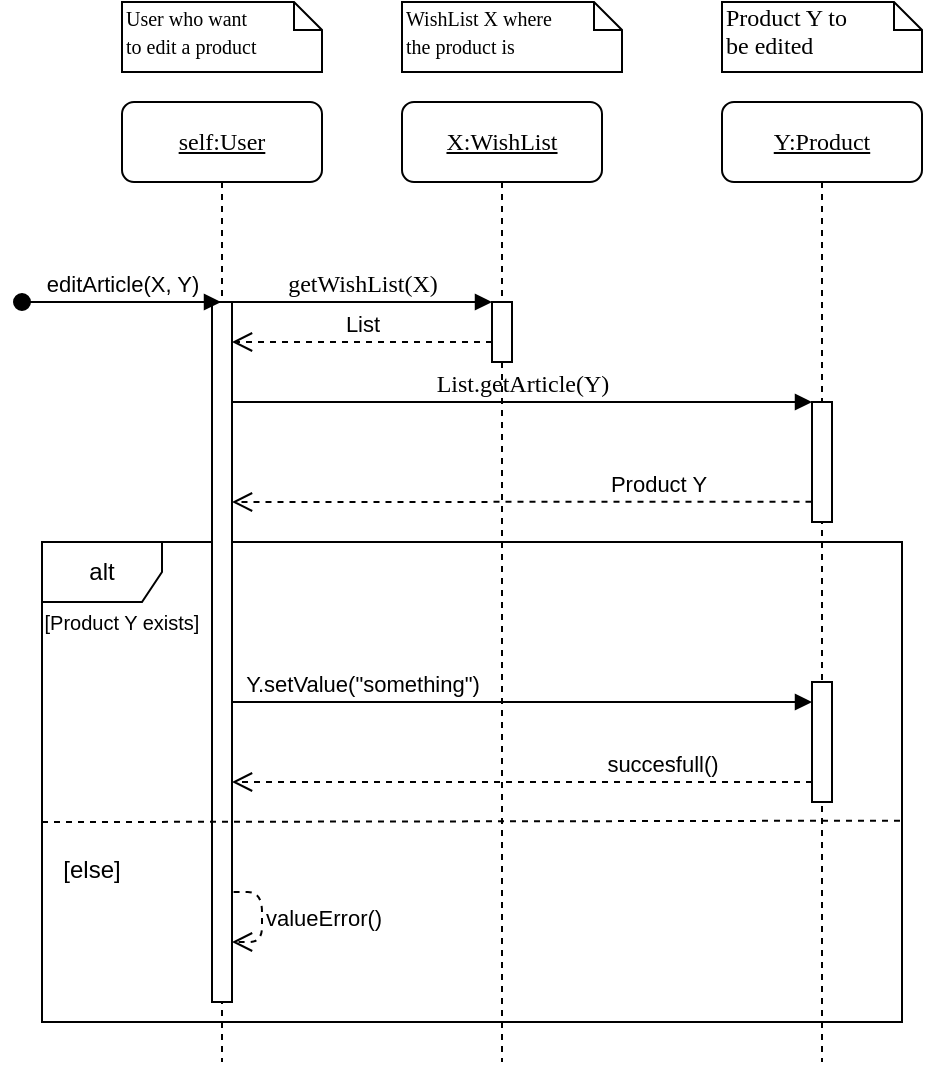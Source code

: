 <mxfile version="12.9.3" type="device"><diagram name="Page-1" id="13e1069c-82ec-6db2-03f1-153e76fe0fe0"><mxGraphModel dx="1024" dy="592" grid="1" gridSize="10" guides="1" tooltips="1" connect="1" arrows="1" fold="1" page="1" pageScale="1" pageWidth="1100" pageHeight="850" background="#ffffff" math="0" shadow="0"><root><mxCell id="0"/><mxCell id="1" parent="0"/><UserObject label="alt" id="jfXD4g-AyFmU0GcLR-id-4"><mxCell style="shape=umlFrame;whiteSpace=wrap;html=1;movable=1;resizable=1;rotatable=1;deletable=1;editable=1;connectable=1;" parent="1" vertex="1"><mxGeometry x="60" y="300" width="430" height="240" as="geometry"/></mxCell></UserObject><mxCell id="7baba1c4bc27f4b0-2" value="&lt;u&gt;X:WishList&lt;/u&gt;" style="shape=umlLifeline;perimeter=lifelinePerimeter;whiteSpace=wrap;html=1;container=1;collapsible=0;recursiveResize=0;outlineConnect=0;rounded=1;shadow=0;comic=0;labelBackgroundColor=none;strokeWidth=1;fontFamily=Verdana;fontSize=12;align=center;" parent="1" vertex="1"><mxGeometry x="240" y="80" width="100" height="480" as="geometry"/></mxCell><mxCell id="7baba1c4bc27f4b0-10" value="" style="html=1;points=[];perimeter=orthogonalPerimeter;rounded=0;shadow=0;comic=0;labelBackgroundColor=none;strokeWidth=1;fontFamily=Verdana;fontSize=12;align=center;" parent="7baba1c4bc27f4b0-2" vertex="1"><mxGeometry x="45" y="100" width="10" height="30" as="geometry"/></mxCell><mxCell id="7baba1c4bc27f4b0-3" value="&lt;u&gt;Y:Product&lt;/u&gt;" style="shape=umlLifeline;perimeter=lifelinePerimeter;whiteSpace=wrap;html=1;container=1;collapsible=0;recursiveResize=0;outlineConnect=0;rounded=1;shadow=0;comic=0;labelBackgroundColor=none;strokeWidth=1;fontFamily=Verdana;fontSize=12;align=center;" parent="1" vertex="1"><mxGeometry x="400" y="80" width="100" height="480" as="geometry"/></mxCell><mxCell id="7baba1c4bc27f4b0-13" value="" style="html=1;points=[];perimeter=orthogonalPerimeter;rounded=0;shadow=0;comic=0;labelBackgroundColor=none;strokeWidth=1;fontFamily=Verdana;fontSize=12;align=center;" parent="7baba1c4bc27f4b0-3" vertex="1"><mxGeometry x="45" y="150" width="10" height="60" as="geometry"/></mxCell><mxCell id="IqQX11sv8yns9VtW2G1i-1" value="" style="html=1;points=[];perimeter=orthogonalPerimeter;rounded=0;shadow=0;comic=0;labelBackgroundColor=none;strokeWidth=1;fontFamily=Verdana;fontSize=12;align=center;" parent="7baba1c4bc27f4b0-3" vertex="1"><mxGeometry x="45" y="290" width="10" height="60" as="geometry"/></mxCell><mxCell id="7baba1c4bc27f4b0-8" value="&lt;u&gt;self:User&lt;/u&gt;" style="shape=umlLifeline;perimeter=lifelinePerimeter;whiteSpace=wrap;html=1;container=1;collapsible=0;recursiveResize=0;outlineConnect=0;rounded=1;shadow=0;comic=0;labelBackgroundColor=none;strokeWidth=1;fontFamily=Verdana;fontSize=12;align=center;" parent="1" vertex="1"><mxGeometry x="100" y="80" width="100" height="480" as="geometry"/></mxCell><mxCell id="7baba1c4bc27f4b0-9" value="" style="html=1;points=[];perimeter=orthogonalPerimeter;rounded=0;shadow=0;comic=0;labelBackgroundColor=none;strokeWidth=1;fontFamily=Verdana;fontSize=12;align=center;" parent="7baba1c4bc27f4b0-8" vertex="1"><mxGeometry x="45" y="100" width="10" height="350" as="geometry"/></mxCell><mxCell id="7baba1c4bc27f4b0-11" value="getWishList(X)" style="html=1;verticalAlign=bottom;endArrow=block;entryX=0;entryY=0;labelBackgroundColor=none;fontFamily=Verdana;fontSize=12;edgeStyle=elbowEdgeStyle;elbow=vertical;" parent="1" source="7baba1c4bc27f4b0-9" target="7baba1c4bc27f4b0-10" edge="1"><mxGeometry relative="1" as="geometry"><mxPoint x="220" y="190" as="sourcePoint"/></mxGeometry></mxCell><mxCell id="7baba1c4bc27f4b0-14" value="List.getArticle(Y)" style="html=1;verticalAlign=bottom;endArrow=block;labelBackgroundColor=none;fontFamily=Verdana;fontSize=12;edgeStyle=elbowEdgeStyle;elbow=vertical;" parent="1" source="7baba1c4bc27f4b0-9" edge="1"><mxGeometry relative="1" as="geometry"><mxPoint x="370" y="200" as="sourcePoint"/><mxPoint x="445" y="230" as="targetPoint"/><Array as="points"><mxPoint x="200" y="230"/><mxPoint x="320" y="220"/></Array></mxGeometry></mxCell><mxCell id="7baba1c4bc27f4b0-40" value="&lt;font style=&quot;font-size: 10px&quot;&gt;User who want &lt;br&gt;to edit a product&lt;/font&gt;" style="shape=note;whiteSpace=wrap;html=1;size=14;verticalAlign=top;align=left;spacingTop=-6;rounded=0;shadow=0;comic=0;labelBackgroundColor=none;strokeWidth=1;fontFamily=Verdana;fontSize=12" parent="1" vertex="1"><mxGeometry x="100" y="30" width="100" height="35" as="geometry"/></mxCell><mxCell id="7baba1c4bc27f4b0-41" value="&lt;font style=&quot;font-size: 10px&quot;&gt;WishList X where &lt;br&gt;the product is&amp;nbsp;&lt;/font&gt;" style="shape=note;whiteSpace=wrap;html=1;size=14;verticalAlign=top;align=left;spacingTop=-6;rounded=0;shadow=0;comic=0;labelBackgroundColor=none;strokeWidth=1;fontFamily=Verdana;fontSize=12" parent="1" vertex="1"><mxGeometry x="240" y="30" width="110" height="35" as="geometry"/></mxCell><mxCell id="7baba1c4bc27f4b0-42" value="Product Y to&amp;nbsp;&lt;br&gt;be edited" style="shape=note;whiteSpace=wrap;html=1;size=14;verticalAlign=top;align=left;spacingTop=-6;rounded=0;shadow=0;comic=0;labelBackgroundColor=none;strokeWidth=1;fontFamily=Verdana;fontSize=12" parent="1" vertex="1"><mxGeometry x="400" y="30" width="100" height="35" as="geometry"/></mxCell><mxCell id="jfXD4g-AyFmU0GcLR-id-3" value="Product Y" style="html=1;verticalAlign=bottom;endArrow=open;dashed=1;endSize=8;exitX=-0.025;exitY=0.831;exitDx=0;exitDy=0;exitPerimeter=0;" parent="1" source="7baba1c4bc27f4b0-13" edge="1"><mxGeometry x="-0.467" relative="1" as="geometry"><mxPoint x="440" y="280" as="sourcePoint"/><mxPoint x="155" y="280" as="targetPoint"/><mxPoint as="offset"/></mxGeometry></mxCell><mxCell id="jfXD4g-AyFmU0GcLR-id-5" value="Y.setValue(&quot;something&quot;)" style="html=1;verticalAlign=bottom;endArrow=block;" parent="1" edge="1"><mxGeometry x="-0.552" width="80" relative="1" as="geometry"><mxPoint x="155.0" y="380" as="sourcePoint"/><mxPoint x="445" y="380" as="targetPoint"/><mxPoint as="offset"/></mxGeometry></mxCell><mxCell id="jfXD4g-AyFmU0GcLR-id-7" value="succesfull()" style="html=1;verticalAlign=bottom;endArrow=open;dashed=1;endSize=8;" parent="1" edge="1"><mxGeometry x="-0.483" relative="1" as="geometry"><mxPoint x="445" y="420" as="sourcePoint"/><mxPoint x="155.0" y="420" as="targetPoint"/><mxPoint as="offset"/></mxGeometry></mxCell><mxCell id="jfXD4g-AyFmU0GcLR-id-9" value="" style="endArrow=none;dashed=1;html=1;exitX=0;exitY=0.471;exitDx=0;exitDy=0;exitPerimeter=0;entryX=1;entryY=0.468;entryDx=0;entryDy=0;entryPerimeter=0;" parent="1" edge="1"><mxGeometry width="50" height="50" relative="1" as="geometry"><mxPoint x="60" y="440.04" as="sourcePoint"/><mxPoint x="490" y="439.32" as="targetPoint"/></mxGeometry></mxCell><mxCell id="jfXD4g-AyFmU0GcLR-id-10" value="valueError()" style="html=1;verticalAlign=top;endArrow=open;dashed=1;endSize=8;exitX=1.079;exitY=0.843;exitDx=0;exitDy=0;exitPerimeter=0;labelPosition=right;verticalLabelPosition=bottom;align=left;labelBackgroundColor=none;" parent="1" source="7baba1c4bc27f4b0-9" edge="1"><mxGeometry x="-0.458" relative="1" as="geometry"><mxPoint x="450" y="500" as="sourcePoint"/><mxPoint x="155" y="500" as="targetPoint"/><mxPoint as="offset"/><Array as="points"><mxPoint x="170" y="475"/><mxPoint x="170" y="500"/></Array></mxGeometry></mxCell><mxCell id="AdBqQfmSYToDSQ6eiKvp-1" value="&lt;font style=&quot;font-size: 10px&quot;&gt;[Product Y exists]&lt;/font&gt;" style="text;html=1;strokeColor=none;fillColor=none;align=center;verticalAlign=middle;whiteSpace=wrap;rounded=0;" parent="1" vertex="1"><mxGeometry x="60" y="330" width="80" height="20" as="geometry"/></mxCell><mxCell id="AdBqQfmSYToDSQ6eiKvp-2" value="[else]" style="text;html=1;strokeColor=none;fillColor=none;align=center;verticalAlign=middle;whiteSpace=wrap;rounded=0;" parent="1" vertex="1"><mxGeometry x="60" y="453.5" width="50" height="20" as="geometry"/></mxCell><mxCell id="AdBqQfmSYToDSQ6eiKvp-3" value="editArticle(X, Y)" style="html=1;verticalAlign=bottom;startArrow=oval;startFill=1;endArrow=block;startSize=8;" parent="1" target="7baba1c4bc27f4b0-8" edge="1"><mxGeometry width="60" relative="1" as="geometry"><mxPoint x="50" y="180" as="sourcePoint"/><mxPoint x="130" y="180" as="targetPoint"/></mxGeometry></mxCell><mxCell id="lwCUfnUe1VtX_7quknxZ-2" value="List" style="html=1;verticalAlign=bottom;endArrow=open;dashed=1;endSize=8;" parent="1" source="7baba1c4bc27f4b0-10" target="7baba1c4bc27f4b0-9" edge="1"><mxGeometry relative="1" as="geometry"><mxPoint x="430" y="300" as="sourcePoint"/><mxPoint x="350" y="300" as="targetPoint"/><Array as="points"><mxPoint x="190" y="200"/></Array></mxGeometry></mxCell></root></mxGraphModel></diagram></mxfile>
